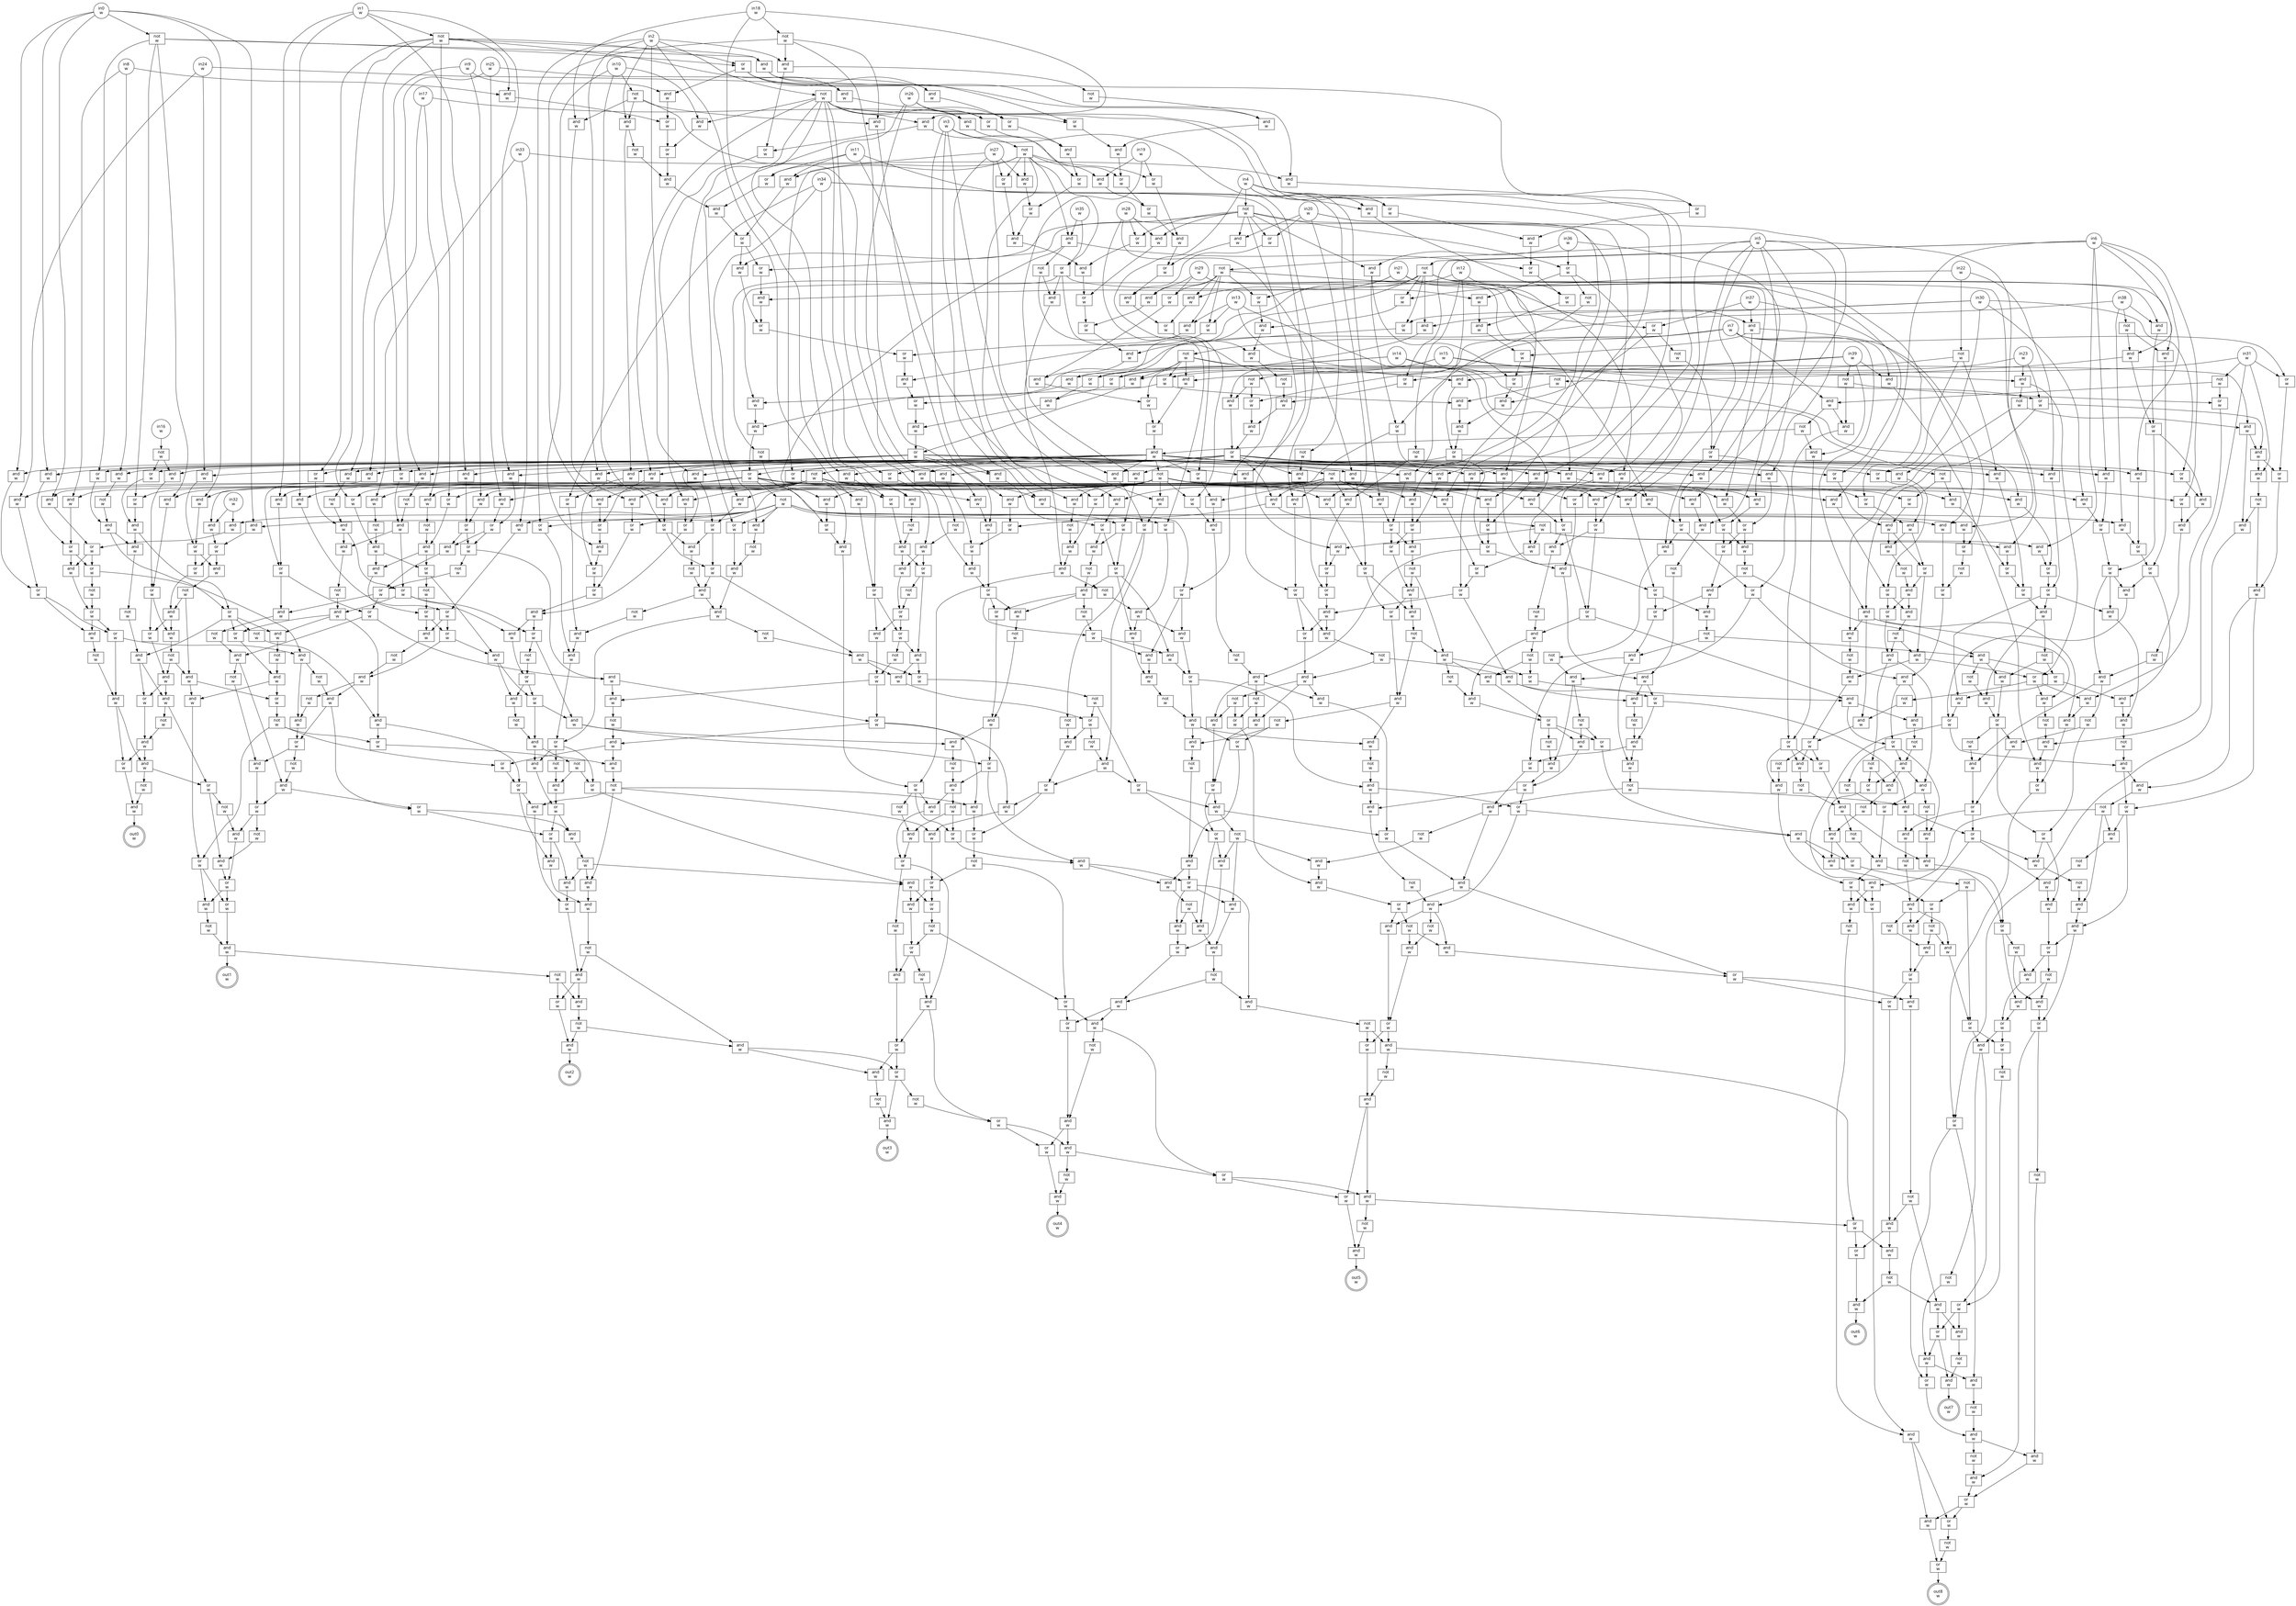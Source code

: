 digraph circuit{
	node [style = filled, fillcolor = white,shape=rect, fontname=geneva]
	g0 [label="in0\nw",shape=circle,fillcolor=white]
	g1 [label="in1\nw",shape=circle,fillcolor=white]
	g2 [label="in2\nw",shape=circle,fillcolor=white]
	g3 [label="in3\nw",shape=circle,fillcolor=white]
	g4 [label="in4\nw",shape=circle,fillcolor=white]
	g5 [label="in5\nw",shape=circle,fillcolor=white]
	g6 [label="in6\nw",shape=circle,fillcolor=white]
	g7 [label="in7\nw",shape=circle,fillcolor=white]
	g8 [label="in8\nw",shape=circle,fillcolor=white]
	g9 [label="in9\nw",shape=circle,fillcolor=white]
	g10 [label="in10\nw",shape=circle,fillcolor=white]
	g11 [label="in11\nw",shape=circle,fillcolor=white]
	g12 [label="in12\nw",shape=circle,fillcolor=white]
	g13 [label="in13\nw",shape=circle,fillcolor=white]
	g14 [label="in14\nw",shape=circle,fillcolor=white]
	g15 [label="in15\nw",shape=circle,fillcolor=white]
	g16 [label="in16\nw",shape=circle,fillcolor=white]
	g17 [label="in17\nw",shape=circle,fillcolor=white]
	g18 [label="in18\nw",shape=circle,fillcolor=white]
	g19 [label="in19\nw",shape=circle,fillcolor=white]
	g20 [label="in20\nw",shape=circle,fillcolor=white]
	g21 [label="in21\nw",shape=circle,fillcolor=white]
	g22 [label="in22\nw",shape=circle,fillcolor=white]
	g23 [label="in23\nw",shape=circle,fillcolor=white]
	g24 [label="in24\nw",shape=circle,fillcolor=white]
	g25 [label="in25\nw",shape=circle,fillcolor=white]
	g26 [label="in26\nw",shape=circle,fillcolor=white]
	g27 [label="in27\nw",shape=circle,fillcolor=white]
	g28 [label="in28\nw",shape=circle,fillcolor=white]
	g29 [label="in29\nw",shape=circle,fillcolor=white]
	g30 [label="in30\nw",shape=circle,fillcolor=white]
	g31 [label="in31\nw",shape=circle,fillcolor=white]
	g32 [label="in32\nw",shape=circle,fillcolor=white]
	g33 [label="in33\nw",shape=circle,fillcolor=white]
	g34 [label="in34\nw",shape=circle,fillcolor=white]
	g35 [label="in35\nw",shape=circle,fillcolor=white]
	g36 [label="in36\nw",shape=circle,fillcolor=white]
	g37 [label="in37\nw",shape=circle,fillcolor=white]
	g38 [label="in38\nw",shape=circle,fillcolor=white]
	g39 [label="in39\nw",shape=circle,fillcolor=white]
	g40 [label="not\nw",fillcolor=white]
	g41 [label="not\nw",fillcolor=white]
	g42 [label="not\nw",fillcolor=white]
	g43 [label="or\nw",fillcolor=white]
	g44 [label="not\nw",fillcolor=white]
	g45 [label="not\nw",fillcolor=white]
	g46 [label="not\nw",fillcolor=white]
	g47 [label="not\nw",fillcolor=white]
	g48 [label="not\nw",fillcolor=white]
	g49 [label="and\nw",fillcolor=white]
	g50 [label="not\nw",fillcolor=white]
	g51 [label="or\nw",fillcolor=white]
	g52 [label="not\nw",fillcolor=white]
	g53 [label="not\nw",fillcolor=white]
	g54 [label="not\nw",fillcolor=white]
	g55 [label="and\nw",fillcolor=white]
	g56 [label="and\nw",fillcolor=white]
	g57 [label="and\nw",fillcolor=white]
	g58 [label="and\nw",fillcolor=white]
	g59 [label="not\nw",fillcolor=white]
	g60 [label="and\nw",fillcolor=white]
	g61 [label="or\nw",fillcolor=white]
	g62 [label="or\nw",fillcolor=white]
	g63 [label="and\nw",fillcolor=white]
	g64 [label="and\nw",fillcolor=white]
	g65 [label="and\nw",fillcolor=white]
	g66 [label="not\nw",fillcolor=white]
	g67 [label="or\nw",fillcolor=white]
	g68 [label="and\nw",fillcolor=white]
	g69 [label="not\nw",fillcolor=white]
	g70 [label="and\nw",fillcolor=white]
	g71 [label="or\nw",fillcolor=white]
	g72 [label="and\nw",fillcolor=white]
	g73 [label="or\nw",fillcolor=white]
	g74 [label="and\nw",fillcolor=white]
	g75 [label="and\nw",fillcolor=white]
	g76 [label="and\nw",fillcolor=white]
	g77 [label="and\nw",fillcolor=white]
	g78 [label="not\nw",fillcolor=white]
	g79 [label="or\nw",fillcolor=white]
	g80 [label="and\nw",fillcolor=white]
	g81 [label="and\nw",fillcolor=white]
	g82 [label="not\nw",fillcolor=white]
	g83 [label="or\nw",fillcolor=white]
	g84 [label="and\nw",fillcolor=white]
	g85 [label="or\nw",fillcolor=white]
	g86 [label="and\nw",fillcolor=white]
	g87 [label="and\nw",fillcolor=white]
	g88 [label="and\nw",fillcolor=white]
	g89 [label="and\nw",fillcolor=white]
	g90 [label="or\nw",fillcolor=white]
	g91 [label="and\nw",fillcolor=white]
	g92 [label="and\nw",fillcolor=white]
	g93 [label="and\nw",fillcolor=white]
	g94 [label="or\nw",fillcolor=white]
	g95 [label="not\nw",fillcolor=white]
	g96 [label="and\nw",fillcolor=white]
	g97 [label="or\nw",fillcolor=white]
	g98 [label="not\nw",fillcolor=white]
	g99 [label="and\nw",fillcolor=white]
	g100 [label="or\nw",fillcolor=white]
	g101 [label="or\nw",fillcolor=white]
	g102 [label="and\nw",fillcolor=white]
	g103 [label="and\nw",fillcolor=white]
	g104 [label="or\nw",fillcolor=white]
	g105 [label="not\nw",fillcolor=white]
	g106 [label="or\nw",fillcolor=white]
	g107 [label="or\nw",fillcolor=white]
	g108 [label="and\nw",fillcolor=white]
	g109 [label="and\nw",fillcolor=white]
	g110 [label="not\nw",fillcolor=white]
	g111 [label="or\nw",fillcolor=white]
	g112 [label="and\nw",fillcolor=white]
	g113 [label="and\nw",fillcolor=white]
	g114 [label="or\nw",fillcolor=white]
	g115 [label="not\nw",fillcolor=white]
	g116 [label="or\nw",fillcolor=white]
	g117 [label="or\nw",fillcolor=white]
	g118 [label="and\nw",fillcolor=white]
	g119 [label="not\nw",fillcolor=white]
	g120 [label="and\nw",fillcolor=white]
	g121 [label="or\nw",fillcolor=white]
	g122 [label="or\nw",fillcolor=white]
	g123 [label="and\nw",fillcolor=white]
	g124 [label="or\nw",fillcolor=white]
	g125 [label="and\nw",fillcolor=white]
	g126 [label="not\nw",fillcolor=white]
	g127 [label="and\nw",fillcolor=white]
	g128 [label="not\nw",fillcolor=white]
	g129 [label="and\nw",fillcolor=white]
	g130 [label="or\nw",fillcolor=white]
	g131 [label="and\nw",fillcolor=white]
	g132 [label="not\nw",fillcolor=white]
	g133 [label="or\nw",fillcolor=white]
	g134 [label="and\nw",fillcolor=white]
	g135 [label="and\nw",fillcolor=white]
	g136 [label="and\nw",fillcolor=white]
	g137 [label="or\nw",fillcolor=white]
	g138 [label="and\nw",fillcolor=white]
	g139 [label="and\nw",fillcolor=white]
	g140 [label="not\nw",fillcolor=white]
	g141 [label="and\nw",fillcolor=white]
	g142 [label="or\nw",fillcolor=white]
	g143 [label="not\nw",fillcolor=white]
	g144 [label="not\nw",fillcolor=white]
	g145 [label="and\nw",fillcolor=white]
	g146 [label="and\nw",fillcolor=white]
	g147 [label="not\nw",fillcolor=white]
	g148 [label="or\nw",fillcolor=white]
	g149 [label="and\nw",fillcolor=white]
	g150 [label="or\nw",fillcolor=white]
	g151 [label="and\nw",fillcolor=white]
	g152 [label="or\nw",fillcolor=white]
	g153 [label="or\nw",fillcolor=white]
	g154 [label="and\nw",fillcolor=white]
	g155 [label="and\nw",fillcolor=white]
	g156 [label="or\nw",fillcolor=white]
	g157 [label="or\nw",fillcolor=white]
	g158 [label="and\nw",fillcolor=white]
	g159 [label="and\nw",fillcolor=white]
	g160 [label="or\nw",fillcolor=white]
	g161 [label="or\nw",fillcolor=white]
	g162 [label="and\nw",fillcolor=white]
	g163 [label="not\nw",fillcolor=white]
	g164 [label="and\nw",fillcolor=white]
	g165 [label="and\nw",fillcolor=white]
	g166 [label="and\nw",fillcolor=white]
	g167 [label="and\nw",fillcolor=white]
	g168 [label="and\nw",fillcolor=white]
	g169 [label="and\nw",fillcolor=white]
	g170 [label="not\nw",fillcolor=white]
	g171 [label="or\nw",fillcolor=white]
	g172 [label="and\nw",fillcolor=white]
	g173 [label="and\nw",fillcolor=white]
	g174 [label="not\nw",fillcolor=white]
	g175 [label="and\nw",fillcolor=white]
	g176 [label="or\nw",fillcolor=white]
	g177 [label="and\nw",fillcolor=white]
	g178 [label="and\nw",fillcolor=white]
	g179 [label="or\nw",fillcolor=white]
	g180 [label="and\nw",fillcolor=white]
	g181 [label="and\nw",fillcolor=white]
	g182 [label="and\nw",fillcolor=white]
	g183 [label="or\nw",fillcolor=white]
	g184 [label="and\nw",fillcolor=white]
	g185 [label="and\nw",fillcolor=white]
	g186 [label="or\nw",fillcolor=white]
	g187 [label="and\nw",fillcolor=white]
	g188 [label="or\nw",fillcolor=white]
	g189 [label="or\nw",fillcolor=white]
	g190 [label="and\nw",fillcolor=white]
	g191 [label="not\nw",fillcolor=white]
	g192 [label="and\nw",fillcolor=white]
	g193 [label="and\nw",fillcolor=white]
	g194 [label="or\nw",fillcolor=white]
	g195 [label="and\nw",fillcolor=white]
	g196 [label="or\nw",fillcolor=white]
	g197 [label="or\nw",fillcolor=white]
	g198 [label="and\nw",fillcolor=white]
	g199 [label="not\nw",fillcolor=white]
	g200 [label="and\nw",fillcolor=white]
	g201 [label="and\nw",fillcolor=white]
	g202 [label="or\nw",fillcolor=white]
	g203 [label="not\nw",fillcolor=white]
	g204 [label="or\nw",fillcolor=white]
	g205 [label="and\nw",fillcolor=white]
	g206 [label="or\nw",fillcolor=white]
	g207 [label="not\nw",fillcolor=white]
	g208 [label="and\nw",fillcolor=white]
	g209 [label="or\nw",fillcolor=white]
	g210 [label="and\nw",fillcolor=white]
	g211 [label="or\nw",fillcolor=white]
	g212 [label="or\nw",fillcolor=white]
	g213 [label="or\nw",fillcolor=white]
	g214 [label="and\nw",fillcolor=white]
	g215 [label="and\nw",fillcolor=white]
	g216 [label="not\nw",fillcolor=white]
	g217 [label="and\nw",fillcolor=white]
	g218 [label="not\nw",fillcolor=white]
	g219 [label="and\nw",fillcolor=white]
	g220 [label="or\nw",fillcolor=white]
	g221 [label="and\nw",fillcolor=white]
	g222 [label="or\nw",fillcolor=white]
	g223 [label="and\nw",fillcolor=white]
	g224 [label="not\nw",fillcolor=white]
	g225 [label="or\nw",fillcolor=white]
	g226 [label="and\nw",fillcolor=white]
	g227 [label="not\nw",fillcolor=white]
	g228 [label="and\nw",fillcolor=white]
	g229 [label="or\nw",fillcolor=white]
	g230 [label="or\nw",fillcolor=white]
	g231 [label="or\nw",fillcolor=white]
	g232 [label="and\nw",fillcolor=white]
	g233 [label="and\nw",fillcolor=white]
	g234 [label="not\nw",fillcolor=white]
	g235 [label="and\nw",fillcolor=white]
	g236 [label="not\nw",fillcolor=white]
	g237 [label="and\nw",fillcolor=white]
	g238 [label="or\nw",fillcolor=white]
	g239 [label="and\nw",fillcolor=white]
	g240 [label="or\nw",fillcolor=white]
	g241 [label="or\nw",fillcolor=white]
	g242 [label="and\nw",fillcolor=white]
	g243 [label="and\nw",fillcolor=white]
	g244 [label="or\nw",fillcolor=white]
	g245 [label="or\nw",fillcolor=white]
	g246 [label="and\nw",fillcolor=white]
	g247 [label="and\nw",fillcolor=white]
	g248 [label="or\nw",fillcolor=white]
	g249 [label="or\nw",fillcolor=white]
	g250 [label="and\nw",fillcolor=white]
	g251 [label="or\nw",fillcolor=white]
	g252 [label="and\nw",fillcolor=white]
	g253 [label="or\nw",fillcolor=white]
	g254 [label="not\nw",fillcolor=white]
	g255 [label="and\nw",fillcolor=white]
	g256 [label="and\nw",fillcolor=white]
	g257 [label="and\nw",fillcolor=white]
	g258 [label="and\nw",fillcolor=white]
	g259 [label="and\nw",fillcolor=white]
	g260 [label="and\nw",fillcolor=white]
	g261 [label="and\nw",fillcolor=white]
	g262 [label="and\nw",fillcolor=white]
	g263 [label="and\nw",fillcolor=white]
	g264 [label="and\nw",fillcolor=white]
	g265 [label="and\nw",fillcolor=white]
	g266 [label="and\nw",fillcolor=white]
	g267 [label="and\nw",fillcolor=white]
	g268 [label="or\nw",fillcolor=white]
	g269 [label="and\nw",fillcolor=white]
	g270 [label="or\nw",fillcolor=white]
	g271 [label="and\nw",fillcolor=white]
	g272 [label="not\nw",fillcolor=white]
	g273 [label="or\nw",fillcolor=white]
	g274 [label="and\nw",fillcolor=white]
	g275 [label="not\nw",fillcolor=white]
	g276 [label="and\nw",fillcolor=white]
	g277 [label="or\nw",fillcolor=white]
	g278 [label="and\nw",fillcolor=white]
	g279 [label="not\nw",fillcolor=white]
	g280 [label="and\nw",fillcolor=white]
	g281 [label="and\nw",fillcolor=white]
	g282 [label="or\nw",fillcolor=white]
	g283 [label="and\nw",fillcolor=white]
	g284 [label="or\nw",fillcolor=white]
	g285 [label="not\nw",fillcolor=white]
	g286 [label="or\nw",fillcolor=white]
	g287 [label="and\nw",fillcolor=white]
	g288 [label="or\nw",fillcolor=white]
	g289 [label="and\nw",fillcolor=white]
	g290 [label="not\nw",fillcolor=white]
	g291 [label="or\nw",fillcolor=white]
	g292 [label="and\nw",fillcolor=white]
	g293 [label="not\nw",fillcolor=white]
	g294 [label="and\nw",fillcolor=white]
	g295 [label="or\nw",fillcolor=white]
	g296 [label="and\nw",fillcolor=white]
	g297 [label="or\nw",fillcolor=white]
	g298 [label="and\nw",fillcolor=white]
	g299 [label="or\nw",fillcolor=white]
	g300 [label="and\nw",fillcolor=white]
	g301 [label="or\nw",fillcolor=white]
	g302 [label="and\nw",fillcolor=white]
	g303 [label="or\nw",fillcolor=white]
	g304 [label="or\nw",fillcolor=white]
	g305 [label="and\nw",fillcolor=white]
	g306 [label="and\nw",fillcolor=white]
	g307 [label="and\nw",fillcolor=white]
	g308 [label="and\nw",fillcolor=white]
	g309 [label="or\nw",fillcolor=white]
	g310 [label="and\nw",fillcolor=white]
	g311 [label="or\nw",fillcolor=white]
	g312 [label="or\nw",fillcolor=white]
	g313 [label="and\nw",fillcolor=white]
	g314 [label="or\nw",fillcolor=white]
	g315 [label="or\nw",fillcolor=white]
	g316 [label="and\nw",fillcolor=white]
	g317 [label="and\nw",fillcolor=white]
	g318 [label="or\nw",fillcolor=white]
	g319 [label="or\nw",fillcolor=white]
	g320 [label="not\nw",fillcolor=white]
	g321 [label="and\nw",fillcolor=white]
	g322 [label="and\nw",fillcolor=white]
	g323 [label="and\nw",fillcolor=white]
	g324 [label="and\nw",fillcolor=white]
	g325 [label="not\nw",fillcolor=white]
	g326 [label="or\nw",fillcolor=white]
	g327 [label="and\nw",fillcolor=white]
	g328 [label="and\nw",fillcolor=white]
	g329 [label="not\nw",fillcolor=white]
	g330 [label="and\nw",fillcolor=white]
	g331 [label="or\nw",fillcolor=white]
	g332 [label="or\nw",fillcolor=white]
	g333 [label="and\nw",fillcolor=white]
	g334 [label="and\nw",fillcolor=white]
	g335 [label="and\nw",fillcolor=white]
	g336 [label="or\nw",fillcolor=white]
	g337 [label="not\nw",fillcolor=white]
	g338 [label="or\nw",fillcolor=white]
	g339 [label="and\nw",fillcolor=white]
	g340 [label="and\nw",fillcolor=white]
	g341 [label="and\nw",fillcolor=white]
	g342 [label="or\nw",fillcolor=white]
	g343 [label="and\nw",fillcolor=white]
	g344 [label="or\nw",fillcolor=white]
	g345 [label="not\nw",fillcolor=white]
	g346 [label="or\nw",fillcolor=white]
	g347 [label="and\nw",fillcolor=white]
	g348 [label="not\nw",fillcolor=white]
	g349 [label="or\nw",fillcolor=white]
	g350 [label="and\nw",fillcolor=white]
	g351 [label="and\nw",fillcolor=white]
	g352 [label="not\nw",fillcolor=white]
	g353 [label="and\nw",fillcolor=white]
	g354 [label="or\nw",fillcolor=white]
	g355 [label="and\nw",fillcolor=white]
	g356 [label="not\nw",fillcolor=white]
	g357 [label="or\nw",fillcolor=white]
	g358 [label="and\nw",fillcolor=white]
	g359 [label="and\nw",fillcolor=white]
	g360 [label="or\nw",fillcolor=white]
	g361 [label="or\nw",fillcolor=white]
	g362 [label="and\nw",fillcolor=white]
	g363 [label="not\nw",fillcolor=white]
	g364 [label="and\nw",fillcolor=white]
	g365 [label="or\nw",fillcolor=white]
	g366 [label="and\nw",fillcolor=white]
	g367 [label="and\nw",fillcolor=white]
	g368 [label="or\nw",fillcolor=white]
	g369 [label="not\nw",fillcolor=white]
	g370 [label="or\nw",fillcolor=white]
	g371 [label="and\nw",fillcolor=white]
	g372 [label="not\nw",fillcolor=white]
	g373 [label="and\nw",fillcolor=white]
	g374 [label="or\nw",fillcolor=white]
	g375 [label="not\nw",fillcolor=white]
	g376 [label="and\nw",fillcolor=white]
	g377 [label="or\nw",fillcolor=white]
	g378 [label="or\nw",fillcolor=white]
	g379 [label="and\nw",fillcolor=white]
	g380 [label="and\nw",fillcolor=white]
	g381 [label="and\nw",fillcolor=white]
	g382 [label="not\nw",fillcolor=white]
	g383 [label="or\nw",fillcolor=white]
	g384 [label="and\nw",fillcolor=white]
	g385 [label="and\nw",fillcolor=white]
	g386 [label="and\nw",fillcolor=white]
	g387 [label="or\nw",fillcolor=white]
	g388 [label="or\nw",fillcolor=white]
	g389 [label="and\nw",fillcolor=white]
	g390 [label="or\nw",fillcolor=white]
	g391 [label="and\nw",fillcolor=white]
	g392 [label="or\nw",fillcolor=white]
	g393 [label="or\nw",fillcolor=white]
	g394 [label="and\nw",fillcolor=white]
	g395 [label="or\nw",fillcolor=white]
	g396 [label="and\nw",fillcolor=white]
	g397 [label="or\nw",fillcolor=white]
	g398 [label="and\nw",fillcolor=white]
	g399 [label="not\nw",fillcolor=white]
	g400 [label="and\nw",fillcolor=white]
	g401 [label="and\nw",fillcolor=white]
	g402 [label="or\nw",fillcolor=white]
	g403 [label="not\nw",fillcolor=white]
	g404 [label="and\nw",fillcolor=white]
	g405 [label="or\nw",fillcolor=white]
	g406 [label="and\nw",fillcolor=white]
	g407 [label="not\nw",fillcolor=white]
	g408 [label="and\nw",fillcolor=white]
	g409 [label="or\nw",fillcolor=white]
	g410 [label="not\nw",fillcolor=white]
	g411 [label="and\nw",fillcolor=white]
	g412 [label="or\nw",fillcolor=white]
	g413 [label="and\nw",fillcolor=white]
	g414 [label="not\nw",fillcolor=white]
	g415 [label="or\nw",fillcolor=white]
	g416 [label="and\nw",fillcolor=white]
	g417 [label="and\nw",fillcolor=white]
	g418 [label="not\nw",fillcolor=white]
	g419 [label="and\nw",fillcolor=white]
	g420 [label="or\nw",fillcolor=white]
	g421 [label="not\nw",fillcolor=white]
	g422 [label="and\nw",fillcolor=white]
	g423 [label="and\nw",fillcolor=white]
	g424 [label="or\nw",fillcolor=white]
	g425 [label="and\nw",fillcolor=white]
	g426 [label="and\nw",fillcolor=white]
	g427 [label="or\nw",fillcolor=white]
	g428 [label="and\nw",fillcolor=white]
	g429 [label="and\nw",fillcolor=white]
	g430 [label="and\nw",fillcolor=white]
	g431 [label="and\nw",fillcolor=white]
	g432 [label="and\nw",fillcolor=white]
	g433 [label="and\nw",fillcolor=white]
	g434 [label="and\nw",fillcolor=white]
	g435 [label="or\nw",fillcolor=white]
	g436 [label="or\nw",fillcolor=white]
	g437 [label="and\nw",fillcolor=white]
	g438 [label="and\nw",fillcolor=white]
	g439 [label="or\nw",fillcolor=white]
	g440 [label="and\nw",fillcolor=white]
	g441 [label="not\nw",fillcolor=white]
	g442 [label="or\nw",fillcolor=white]
	g443 [label="and\nw",fillcolor=white]
	g444 [label="and\nw",fillcolor=white]
	g445 [label="or\nw",fillcolor=white]
	g446 [label="not\nw",fillcolor=white]
	g447 [label="and\nw",fillcolor=white]
	g448 [label="or\nw",fillcolor=white]
	g449 [label="not\nw",fillcolor=white]
	g450 [label="and\nw",fillcolor=white]
	g451 [label="and\nw",fillcolor=white]
	g452 [label="or\nw",fillcolor=white]
	g453 [label="and\nw",fillcolor=white]
	g454 [label="and\nw",fillcolor=white]
	g455 [label="or\nw",fillcolor=white]
	g456 [label="or\nw",fillcolor=white]
	g457 [label="and\nw",fillcolor=white]
	g458 [label="or\nw",fillcolor=white]
	g459 [label="not\nw",fillcolor=white]
	g460 [label="and\nw",fillcolor=white]
	g461 [label="or\nw",fillcolor=white]
	g462 [label="or\nw",fillcolor=white]
	g463 [label="and\nw",fillcolor=white]
	g464 [label="and\nw",fillcolor=white]
	g465 [label="not\nw",fillcolor=white]
	g466 [label="and\nw",fillcolor=white]
	g467 [label="and\nw",fillcolor=white]
	g468 [label="not\nw",fillcolor=white]
	g469 [label="and\nw",fillcolor=white]
	g470 [label="or\nw",fillcolor=white]
	g471 [label="or\nw",fillcolor=white]
	g472 [label="and\nw",fillcolor=white]
	g473 [label="not\nw",fillcolor=white]
	g474 [label="and\nw",fillcolor=white]
	g475 [label="or\nw",fillcolor=white]
	g476 [label="and\nw",fillcolor=white]
	g477 [label="and\nw",fillcolor=white]
	g478 [label="or\nw",fillcolor=white]
	g479 [label="and\nw",fillcolor=white]
	g480 [label="or\nw",fillcolor=white]
	g481 [label="and\nw",fillcolor=white]
	g482 [label="and\nw",fillcolor=white]
	g483 [label="or\nw",fillcolor=white]
	g484 [label="not\nw",fillcolor=white]
	g485 [label="or\nw",fillcolor=white]
	g486 [label="and\nw",fillcolor=white]
	g487 [label="not\nw",fillcolor=white]
	g488 [label="and\nw",fillcolor=white]
	g489 [label="or\nw",fillcolor=white]
	g490 [label="or\nw",fillcolor=white]
	g491 [label="not\nw",fillcolor=white]
	g492 [label="or\nw",fillcolor=white]
	g493 [label="and\nw",fillcolor=white]
	g494 [label="not\nw",fillcolor=white]
	g495 [label="or\nw",fillcolor=white]
	g496 [label="and\nw",fillcolor=white]
	g497 [label="and\nw",fillcolor=white]
	g498 [label="and\nw",fillcolor=white]
	g499 [label="and\nw",fillcolor=white]
	g500 [label="or\nw",fillcolor=white]
	g501 [label="or\nw",fillcolor=white]
	g502 [label="and\nw",fillcolor=white]
	g503 [label="or\nw",fillcolor=white]
	g504 [label="not\nw",fillcolor=white]
	g505 [label="and\nw",fillcolor=white]
	g506 [label="or\nw",fillcolor=white]
	g507 [label="and\nw",fillcolor=white]
	g508 [label="or\nw",fillcolor=white]
	g509 [label="and\nw",fillcolor=white]
	g510 [label="or\nw",fillcolor=white]
	g511 [label="and\nw",fillcolor=white]
	g512 [label="or\nw",fillcolor=white]
	g513 [label="and\nw",fillcolor=white]
	g514 [label="or\nw",fillcolor=white]
	g515 [label="and\nw",fillcolor=white]
	g516 [label="not\nw",fillcolor=white]
	g517 [label="or\nw",fillcolor=white]
	g518 [label="and\nw",fillcolor=white]
	g519 [label="not\nw",fillcolor=white]
	g520 [label="or\nw",fillcolor=white]
	g521 [label="and\nw",fillcolor=white]
	g522 [label="or\nw",fillcolor=white]
	g523 [label="and\nw",fillcolor=white]
	g524 [label="not\nw",fillcolor=white]
	g525 [label="and\nw",fillcolor=white]
	g526 [label="or\nw",fillcolor=white]
	g527 [label="and\nw",fillcolor=white]
	g528 [label="not\nw",fillcolor=white]
	g529 [label="and\nw",fillcolor=white]
	g530 [label="and\nw",fillcolor=white]
	g531 [label="not\nw",fillcolor=white]
	g532 [label="and\nw",fillcolor=white]
	g533 [label="or\nw",fillcolor=white]
	g534 [label="not\nw",fillcolor=white]
	g535 [label="or\nw",fillcolor=white]
	g536 [label="and\nw",fillcolor=white]
	g537 [label="and\nw",fillcolor=white]
	g538 [label="or\nw",fillcolor=white]
	g539 [label="and\nw",fillcolor=white]
	g540 [label="and\nw",fillcolor=white]
	g541 [label="not\nw",fillcolor=white]
	g542 [label="and\nw",fillcolor=white]
	g543 [label="and\nw",fillcolor=white]
	g544 [label="or\nw",fillcolor=white]
	g545 [label="and\nw",fillcolor=white]
	g546 [label="not\nw",fillcolor=white]
	g547 [label="or\nw",fillcolor=white]
	g548 [label="and\nw",fillcolor=white]
	g549 [label="and\nw",fillcolor=white]
	g550 [label="not\nw",fillcolor=white]
	g551 [label="and\nw",fillcolor=white]
	g552 [label="not\nw",fillcolor=white]
	g553 [label="or\nw",fillcolor=white]
	g554 [label="and\nw",fillcolor=white]
	g555 [label="and\nw",fillcolor=white]
	g556 [label="not\nw",fillcolor=white]
	g557 [label="and\nw",fillcolor=white]
	g558 [label="not\nw",fillcolor=white]
	g559 [label="or\nw",fillcolor=white]
	g560 [label="and\nw",fillcolor=white]
	g561 [label="not\nw",fillcolor=white]
	g562 [label="and\nw",fillcolor=white]
	g563 [label="or\nw",fillcolor=white]
	g564 [label="and\nw",fillcolor=white]
	g565 [label="not\nw",fillcolor=white]
	g566 [label="and\nw",fillcolor=white]
	g567 [label="and\nw",fillcolor=white]
	g568 [label="or\nw",fillcolor=white]
	g569 [label="and\nw",fillcolor=white]
	g570 [label="or\nw",fillcolor=white]
	g571 [label="and\nw",fillcolor=white]
	g572 [label="and\nw",fillcolor=white]
	g573 [label="not\nw",fillcolor=white]
	g574 [label="or\nw",fillcolor=white]
	g575 [label="and\nw",fillcolor=white]
	g576 [label="and\nw",fillcolor=white]
	g577 [label="and\nw",fillcolor=white]
	g578 [label="not\nw",fillcolor=white]
	g579 [label="and\nw",fillcolor=white]
	g580 [label="or\nw",fillcolor=white]
	g581 [label="and\nw",fillcolor=white]
	g582 [label="or\nw",fillcolor=white]
	g583 [label="not\nw",fillcolor=white]
	g584 [label="and\nw",fillcolor=white]
	g585 [label="or\nw",fillcolor=white]
	g586 [label="and\nw",fillcolor=white]
	g587 [label="or\nw",fillcolor=white]
	g588 [label="and\nw",fillcolor=white]
	g589 [label="and\nw",fillcolor=white]
	g590 [label="not\nw",fillcolor=white]
	g591 [label="and\nw",fillcolor=white]
	g592 [label="and\nw",fillcolor=white]
	g593 [label="not\nw",fillcolor=white]
	g594 [label="or\nw",fillcolor=white]
	g595 [label="and\nw",fillcolor=white]
	g596 [label="and\nw",fillcolor=white]
	g597 [label="not\nw",fillcolor=white]
	g598 [label="or\nw",fillcolor=white]
	g599 [label="and\nw",fillcolor=white]
	g600 [label="and\nw",fillcolor=white]
	g601 [label="or\nw",fillcolor=white]
	g602 [label="and\nw",fillcolor=white]
	g603 [label="not\nw",fillcolor=white]
	g604 [label="or\nw",fillcolor=white]
	g605 [label="and\nw",fillcolor=white]
	g606 [label="and\nw",fillcolor=white]
	g607 [label="not\nw",fillcolor=white]
	g608 [label="and\nw",fillcolor=white]
	g609 [label="not\nw",fillcolor=white]
	g610 [label="or\nw",fillcolor=white]
	g611 [label="and\nw",fillcolor=white]
	g612 [label="and\nw",fillcolor=white]
	g613 [label="not\nw",fillcolor=white]
	g614 [label="and\nw",fillcolor=white]
	g615 [label="or\nw",fillcolor=white]
	g616 [label="and\nw",fillcolor=white]
	g617 [label="and\nw",fillcolor=white]
	g618 [label="not\nw",fillcolor=white]
	g619 [label="and\nw",fillcolor=white]
	g620 [label="and\nw",fillcolor=white]
	g621 [label="or\nw",fillcolor=white]
	g622 [label="not\nw",fillcolor=white]
	g623 [label="and\nw",fillcolor=white]
	g624 [label="or\nw",fillcolor=white]
	g625 [label="and\nw",fillcolor=white]
	g626 [label="not\nw",fillcolor=white]
	g627 [label="or\nw",fillcolor=white]
	g628 [label="and\nw",fillcolor=white]
	g629 [label="and\nw",fillcolor=white]
	g630 [label="not\nw",fillcolor=white]
	g631 [label="and\nw",fillcolor=white]
	g632 [label="or\nw",fillcolor=white]
	g633 [label="and\nw",fillcolor=white]
	g634 [label="or\nw",fillcolor=white]
	g635 [label="not\nw",fillcolor=white]
	g636 [label="and\nw",fillcolor=white]
	g637 [label="or\nw",fillcolor=white]
	g638 [label="or\nw",fillcolor=white]
	g639 [label="and\nw",fillcolor=white]
	g640 [label="and\nw",fillcolor=white]
	g641 [label="not\nw",fillcolor=white]
	g642 [label="and\nw",fillcolor=white]
	g643 [label="and\nw",fillcolor=white]
	g644 [label="and\nw",fillcolor=white]
	g645 [label="or\nw",fillcolor=white]
	g646 [label="not\nw",fillcolor=white]
	g647 [label="and\nw",fillcolor=white]
	g648 [label="or\nw",fillcolor=white]
	g649 [label="or\nw",fillcolor=white]
	g650 [label="and\nw",fillcolor=white]
	g651 [label="not\nw",fillcolor=white]
	g652 [label="and\nw",fillcolor=white]
	g653 [label="or\nw",fillcolor=white]
	g654 [label="and\nw",fillcolor=white]
	g655 [label="or\nw",fillcolor=white]
	g656 [label="not\nw",fillcolor=white]
	g657 [label="and\nw",fillcolor=white]
	g658 [label="not\nw",fillcolor=white]
	g659 [label="and\nw",fillcolor=white]
	g660 [label="and\nw",fillcolor=white]
	g661 [label="or\nw",fillcolor=white]
	g662 [label="and\nw",fillcolor=white]
	g663 [label="or\nw",fillcolor=white]
	g664 [label="and\nw",fillcolor=white]
	g665 [label="and\nw",fillcolor=white]
	g666 [label="not\nw",fillcolor=white]
	g667 [label="and\nw",fillcolor=white]
	g668 [label="or\nw",fillcolor=white]
	g669 [label="and\nw",fillcolor=white]
	g670 [label="or\nw",fillcolor=white]
	g671 [label="not\nw",fillcolor=white]
	g672 [label="and\nw",fillcolor=white]
	g673 [label="or\nw",fillcolor=white]
	g674 [label="or\nw",fillcolor=white]
	g675 [label="and\nw",fillcolor=white]
	g676 [label="not\nw",fillcolor=white]
	g677 [label="and\nw",fillcolor=white]
	g678 [label="not\nw",fillcolor=white]
	g679 [label="and\nw",fillcolor=white]
	g680 [label="not\nw",fillcolor=white]
	g681 [label="or\nw",fillcolor=white]
	g682 [label="and\nw",fillcolor=white]
	g683 [label="and\nw",fillcolor=white]
	g684 [label="or\nw",fillcolor=white]
	g685 [label="and\nw",fillcolor=white]
	g686 [label="and\nw",fillcolor=white]
	g687 [label="not\nw",fillcolor=white]
	g688 [label="and\nw",fillcolor=white]
	g689 [label="or\nw",fillcolor=white]
	g690 [label="and\nw",fillcolor=white]
	g691 [label="not\nw",fillcolor=white]
	g692 [label="and\nw",fillcolor=white]
	g693 [label="and\nw",fillcolor=white]
	g694 [label="and\nw",fillcolor=white]
	g695 [label="not\nw",fillcolor=white]
	g696 [label="and\nw",fillcolor=white]
	g697 [label="and\nw",fillcolor=white]
	g698 [label="or\nw",fillcolor=white]
	g699 [label="not\nw",fillcolor=white]
	g700 [label="and\nw",fillcolor=white]
	g701 [label="or\nw",fillcolor=white]
	g702 [label="and\nw",fillcolor=white]
	g703 [label="or\nw",fillcolor=white]
	g704 [label="and\nw",fillcolor=white]
	g705 [label="not\nw",fillcolor=white]
	g706 [label="and\nw",fillcolor=white]
	g707 [label="and\nw",fillcolor=white]
	g708 [label="not\nw",fillcolor=white]
	g709 [label="and\nw",fillcolor=white]
	g710 [label="and\nw",fillcolor=white]
	g711 [label="or\nw",fillcolor=white]
	g712 [label="and\nw",fillcolor=white]
	g713 [label="and\nw",fillcolor=white]
	g714 [label="and\nw",fillcolor=white]
	g715 [label="not\nw",fillcolor=white]
	g716 [label="and\nw",fillcolor=white]
	g717 [label="and\nw",fillcolor=white]
	g718 [label="or\nw",fillcolor=white]
	g719 [label="or\nw",fillcolor=white]
	g720 [label="not\nw",fillcolor=white]
	g721 [label="and\nw",fillcolor=white]
	g722 [label="or\nw",fillcolor=white]
	g723 [label="or\nw",fillcolor=white]
	g724 [label="and\nw",fillcolor=white]
	g725 [label="not\nw",fillcolor=white]
	g726 [label="and\nw",fillcolor=white]
	g727 [label="not\nw",fillcolor=white]
	g728 [label="not\nw",fillcolor=white]
	g729 [label="and\nw",fillcolor=white]
	g730 [label="or\nw",fillcolor=white]
	g731 [label="and\nw",fillcolor=white]
	g732 [label="and\nw",fillcolor=white]
	g733 [label="or\nw",fillcolor=white]
	g734 [label="and\nw",fillcolor=white]
	g735 [label="or\nw",fillcolor=white]
	g736 [label="and\nw",fillcolor=white]
	g737 [label="not\nw",fillcolor=white]
	g738 [label="or\nw",fillcolor=white]
	g739 [label="and\nw",fillcolor=white]
	g740 [label="not\nw",fillcolor=white]
	g741 [label="and\nw",fillcolor=white]
	g742 [label="and\nw",fillcolor=white]
	g743 [label="or\nw",fillcolor=white]
	g744 [label="and\nw",fillcolor=white]
	g745 [label="not\nw",fillcolor=white]
	g746 [label="and\nw",fillcolor=white]
	g747 [label="or\nw",fillcolor=white]
	g748 [label="and\nw",fillcolor=white]
	g749 [label="or\nw",fillcolor=white]
	g750 [label="not\nw",fillcolor=white]
	g751 [label="not\nw",fillcolor=white]
	g752 [label="or\nw",fillcolor=white]
	g753 [label="and\nw",fillcolor=white]
	g754 [label="not\nw",fillcolor=white]
	g755 [label="and\nw",fillcolor=white]
	g756 [label="or\nw",fillcolor=white]
	g757 [label="not\nw",fillcolor=white]
	g758 [label="and\nw",fillcolor=white]
	g759 [label="or\nw",fillcolor=white]
	g760 [label="and\nw",fillcolor=white]
	g761 [label="not\nw",fillcolor=white]
	g762 [label="and\nw",fillcolor=white]
	g763 [label="or\nw",fillcolor=white]
	g764 [label="or\nw",fillcolor=white]
	g765 [label="and\nw",fillcolor=white]
	g766 [label="not\nw",fillcolor=white]
	g767 [label="and\nw",fillcolor=white]
	g768 [label="and\nw",fillcolor=white]
	g769 [label="or\nw",fillcolor=white]
	g770 [label="or\nw",fillcolor=white]
	g771 [label="not\nw",fillcolor=white]
	g772 [label="and\nw",fillcolor=white]
	g773 [label="or\nw",fillcolor=white]
	g774 [label="not\nw",fillcolor=white]
	g775 [label="or\nw",fillcolor=white]
	g776 [label="and\nw",fillcolor=white]
	g777 [label="or\nw",fillcolor=white]
	g778 [label="and\nw",fillcolor=white]
	g779 [label="or\nw",fillcolor=white]
	g780 [label="or\nw",fillcolor=white]
	g781 [label="and\nw",fillcolor=white]
	g782 [label="not\nw",fillcolor=white]
	g783 [label="and\nw",fillcolor=white]
	g784 [label="not\nw",fillcolor=white]
	g785 [label="and\nw",fillcolor=white]
	g786 [label="and\nw",fillcolor=white]
	g787 [label="not\nw",fillcolor=white]
	g788 [label="and\nw",fillcolor=white]
	g789 [label="and\nw",fillcolor=white]
	g790 [label="or\nw",fillcolor=white]
	g791 [label="and\nw",fillcolor=white]
	g792 [label="not\nw",fillcolor=white]
	g793 [label="and\nw",fillcolor=white]
	g794 [label="and\nw",fillcolor=white]
	g795 [label="or\nw",fillcolor=white]
	g796 [label="not\nw",fillcolor=white]
	g797 [label="or\nw",fillcolor=white]
	g798 [label="or\nw",fillcolor=white]
	g799 [label="or\nw",fillcolor=white]
	g800 [label="and\nw",fillcolor=white]
	g801 [label="or\nw",fillcolor=white]
	g802 [label="and\nw",fillcolor=white]
	g803 [label="not\nw",fillcolor=white]
	g804 [label="and\nw",fillcolor=white]
	g805 [label="and\nw",fillcolor=white]
	g806 [label="not\nw",fillcolor=white]
	g807 [label="and\nw",fillcolor=white]
	g808 [label="or\nw",fillcolor=white]
	g809 [label="and\nw",fillcolor=white]
	g810 [label="and\nw",fillcolor=white]
	g811 [label="and\nw",fillcolor=white]
	g812 [label="or\nw",fillcolor=white]
	g813 [label="not\nw",fillcolor=white]
	g814 [label="or\nw",fillcolor=white]
	g815 [label="or\nw",fillcolor=white]
	g816 [label="not\nw",fillcolor=white]
	g817 [label="and\nw",fillcolor=white]
	g818 [label="or\nw",fillcolor=white]
	g819 [label="and\nw",fillcolor=white]
	g820 [label="not\nw",fillcolor=white]
	g821 [label="and\nw",fillcolor=white]
	g822 [label="or\nw",fillcolor=white]
	g823 [label="or\nw",fillcolor=white]
	g824 [label="and\nw",fillcolor=white]
	g825 [label="not\nw",fillcolor=white]
	g826 [label="or\nw",fillcolor=white]
	g827 [label="and\nw",fillcolor=white]
	g828 [label="or\nw",fillcolor=white]
	g829 [label="and\nw",fillcolor=white]
	g830 [label="and\nw",fillcolor=white]
	g831 [label="not\nw",fillcolor=white]
	g832 [label="or\nw",fillcolor=white]
	g833 [label="and\nw",fillcolor=white]
	g834 [label="or\nw",fillcolor=white]
	g835 [label="and\nw",fillcolor=white]
	g836 [label="or\nw",fillcolor=white]
	g837 [label="and\nw",fillcolor=white]
	g838 [label="not\nw",fillcolor=white]
	g839 [label="and\nw",fillcolor=white]
	g840 [label="or\nw",fillcolor=white]
	g841 [label="or\nw",fillcolor=white]
	g842 [label="and\nw",fillcolor=white]
	g843 [label="not\nw",fillcolor=white]
	g844 [label="and\nw",fillcolor=white]
	g845 [label="not\nw",fillcolor=white]
	g846 [label="or\nw",fillcolor=white]
	g847 [label="and\nw",fillcolor=white]
	g848 [label="not\nw",fillcolor=white]
	g849 [label="and\nw",fillcolor=white]
	g850 [label="and\nw",fillcolor=white]
	g851 [label="and\nw",fillcolor=white]
	g852 [label="not\nw",fillcolor=white]
	g853 [label="or\nw",fillcolor=white]
	g854 [label="and\nw",fillcolor=white]
	g855 [label="not\nw",fillcolor=white]
	g856 [label="or\nw",fillcolor=white]
	g857 [label="or\nw",fillcolor=white]
	g858 [label="and\nw",fillcolor=white]
	g859 [label="or\nw",fillcolor=white]
	g860 [label="or\nw",fillcolor=white]
	g861 [label="and\nw",fillcolor=white]
	g862 [label="or\nw",fillcolor=white]
	g863 [label="or\nw",fillcolor=white]
	g864 [label="and\nw",fillcolor=white]
	g865 [label="not\nw",fillcolor=white]
	g866 [label="and\nw",fillcolor=white]
	g867 [label="and\nw",fillcolor=white]
	g868 [label="and\nw",fillcolor=white]
	g869 [label="not\nw",fillcolor=white]
	g870 [label="or\nw",fillcolor=white]
	g871 [label="and\nw",fillcolor=white]
	g872 [label="and\nw",fillcolor=white]
	g873 [label="and\nw",fillcolor=white]
	g874 [label="not\nw",fillcolor=white]
	g875 [label="or\nw",fillcolor=white]
	g876 [label="and\nw",fillcolor=white]
	g877 [label="and\nw",fillcolor=white]
	g878 [label="not\nw",fillcolor=white]
	g879 [label="and\nw",fillcolor=white]
	g880 [label="or\nw",fillcolor=white]
	g881 [label="and\nw",fillcolor=white]
	g882 [label="or\nw",fillcolor=white]
	g883 [label="not\nw",fillcolor=white]
	g884 [label="or\nw",fillcolor=white]
	g885 [label="not\nw",fillcolor=white]
	g886 [label="and\nw",fillcolor=white]
	g887 [label="not\nw",fillcolor=white]
	g888 [label="and\nw",fillcolor=white]
	g889 [label="not\nw",fillcolor=white]
	g890 [label="and\nw",fillcolor=white]
	g891 [label="out0\nw",shape=doublecircle,fillcolor=white]
	g892 [label="out1\nw",shape=doublecircle,fillcolor=white]
	g893 [label="out2\nw",shape=doublecircle,fillcolor=white]
	g894 [label="out3\nw",shape=doublecircle,fillcolor=white]
	g895 [label="out4\nw",shape=doublecircle,fillcolor=white]
	g896 [label="out5\nw",shape=doublecircle,fillcolor=white]
	g897 [label="out6\nw",shape=doublecircle,fillcolor=white]
	g898 [label="out7\nw",shape=doublecircle,fillcolor=white]
	g899 [label="out8\nw",shape=doublecircle,fillcolor=white]
	edge [fontname=Geneva,fontcolor=forestgreen]
	g0->g147
	g0->g165
	g0->g185
	g0->g269
	g0->g322
	g0->g341
	g1->g144
	g1->g193
	g1->g281
	g1->g359
	g1->g404
	g2->g132
	g2->g139
	g2->g141
	g2->g195
	g2->g287
	g2->g331
	g2->g428
	g3->g119
	g3->g168
	g3->g261
	g3->g294
	g3->g431
	g4->g110
	g4->g177
	g4->g179
	g4->g210
	g4->g260
	g4->g507
	g4->g543
	g5->g98
	g5->g180
	g5->g221
	g5->g264
	g5->g302
	g5->g335
	g5->g434
	g5->g600
	g6->g82
	g6->g93
	g6->g97
	g6->g183
	g6->g184
	g6->g228
	g6->g386
	g6->g511
	g7->g57
	g7->g62
	g7->g63
	g7->g64
	g7->g67
	g7->g68
	g7->g69
	g8->g146
	g8->g255
	g8->g271
	g9->g239
	g9->g256
	g9->g274
	g10->g54
	g10->g135
	g10->g257
	g10->g453
	g11->g122
	g11->g123
	g11->g259
	g11->g298
	g12->g53
	g12->g246
	g12->g263
	g12->g296
	g13->g101
	g13->g102
	g13->g265
	g13->g300
	g14->g52
	g14->g85
	g14->g87
	g14->g267
	g15->g49
	g15->g51
	g15->g71
	g15->g72
	g16->g48
	g17->g390
	g17->g406
	g17->g438
	g18->g47
	g18->g55
	g18->g138
	g18->g477
	g19->g130
	g19->g131
	g19->g513
	g20->g46
	g20->g117
	g20->g118
	g20->g432
	g20->g569
	g21->g107
	g21->g109
	g21->g433
	g21->g623
	g22->g45
	g22->g90
	g22->g662
	g23->g44
	g23->g49
	g23->g51
	g24->g145
	g24->g164
	g24->g187
	g25->g149
	g25->g166
	g25->g190
	g26->g133
	g26->g134
	g26->g167
	g26->g198
	g27->g120
	g27->g121
	g27->g169
	g27->g201
	g27->g204
	g28->g111
	g28->g112
	g28->g178
	g28->g208
	g28->g213
	g29->g99
	g29->g100
	g29->g181
	g29->g219
	g30->g83
	g30->g84
	g30->g182
	g30->g231
	g30->g237
	g31->g42
	g31->g67
	g31->g70
	g31->g77
	g31->g716
	g32->g321
	g32->g353
	g33->g306
	g33->g323
	g33->g362
	g34->g136
	g34->g137
	g34->g324
	g34->g365
	g34->g371
	g35->g124
	g35->g127
	g36->g113
	g36->g114
	g36->g381
	g37->g103
	g37->g104
	g37->g334
	g38->g41
	g38->g89
	g38->g91
	g38->g340
	g39->g40
	g39->g60
	g39->g68
	g39->g73
	g39->g74
	g40->g43
	g40->g58
	g41->g92
	g41->g93
	g42->g43
	g42->g57
	g43->g712
	g44->g62
	g44->g63
	g45->g97
	g45->g660
	g45->g701
	g46->g567
	g47->g56
	g47->g141
	g47->g258
	g47->g425
	g48->g436
	g48->g437
	g49->g50
	g49->g711
	g50->g65
	g50->g75
	g51->g64
	g51->g76
	g52->g266
	g52->g268
	g53->g262
	g54->g55
	g54->g56
	g54->g139
	g54->g498
	g55->g423
	g56->g430
	g57->g58
	g57->g59
	g58->g61
	g59->g60
	g59->g162
	g60->g61
	g61->g723
	g61->g724
	g61->g729
	g62->g401
	g63->g402
	g64->g65
	g64->g713
	g64->g714
	g64->g721
	g65->g66
	g66->g710
	g67->g79
	g68->g717
	g69->g70
	g69->g71
	g69->g72
	g69->g73
	g69->g74
	g69->g75
	g70->g161
	g71->g86
	g72->g253
	g73->g88
	g73->g96
	g74->g318
	g75->g76
	g75->g81
	g76->g77
	g76->g79
	g77->g78
	g78->g80
	g78->g81
	g79->g80
	g80->g689
	g80->g690
	g81->g719
	g82->g83
	g82->g84
	g82->g85
	g82->g87
	g82->g88
	g82->g90
	g82->g91
	g82->g92
	g82->g304
	g82->g435
	g82->g509
	g83->g158
	g84->g160
	g85->g86
	g86->g252
	g87->g251
	g88->g89
	g89->g319
	g90->g108
	g91->g94
	g92->g388
	g93->g94
	g93->g95
	g94->g230
	g94->g232
	g95->g96
	g96->g317
	g97->g400
	g98->g99
	g98->g100
	g98->g101
	g98->g102
	g98->g103
	g98->g104
	g98->g107
	g98->g109
	g99->g157
	g100->g159
	g101->g250
	g102->g249
	g103->g106
	g103->g314
	g103->g336
	g104->g105
	g104->g316
	g105->g106
	g106->g223
	g106->g225
	g107->g108
	g108->g398
	g109->g397
	g110->g111
	g110->g112
	g110->g113
	g110->g114
	g110->g117
	g110->g118
	g110->g245
	g110->g247
	g110->g380
	g110->g505
	g111->g155
	g112->g156
	g113->g116
	g113->g315
	g114->g115
	g114->g125
	g114->g383
	g115->g116
	g116->g212
	g116->g214
	g117->g396
	g118->g395
	g119->g120
	g119->g121
	g119->g122
	g119->g123
	g119->g124
	g119->g127
	g119->g130
	g119->g131
	g119->g171
	g120->g153
	g121->g154
	g122->g243
	g123->g244
	g124->g125
	g124->g126
	g124->g129
	g124->g378
	g125->g313
	g126->g176
	g127->g128
	g127->g175
	g127->g311
	g128->g129
	g128->g332
	g129->g173
	g130->g394
	g131->g393
	g132->g133
	g132->g134
	g132->g135
	g132->g136
	g132->g137
	g132->g138
	g132->g197
	g132->g326
	g132->g370
	g132->g451
	g132->g502
	g133->g151
	g134->g152
	g135->g241
	g136->g312
	g137->g310
	g138->g142
	g138->g392
	g139->g140
	g139->g454
	g140->g242
	g141->g142
	g141->g143
	g142->g426
	g143->g307
	g144->g145
	g144->g146
	g144->g148
	g144->g189
	g144->g273
	g144->g308
	g144->g361
	g144->g405
	g145->g150
	g146->g240
	g147->g148
	g147->g308
	g147->g775
	g147->g777
	g147->g789
	g148->g149
	g148->g239
	g148->g306
	g148->g307
	g149->g150
	g150->g151
	g151->g152
	g152->g153
	g153->g154
	g154->g155
	g155->g156
	g156->g157
	g157->g158
	g158->g159
	g159->g160
	g160->g161
	g161->g162
	g162->g163
	g162->g185
	g162->g187
	g162->g189
	g162->g190
	g162->g193
	g162->g195
	g162->g197
	g162->g198
	g162->g201
	g162->g204
	g162->g208
	g162->g210
	g162->g213
	g162->g219
	g162->g221
	g162->g228
	g162->g231
	g162->g237
	g163->g164
	g163->g165
	g163->g166
	g163->g167
	g163->g168
	g163->g169
	g163->g171
	g163->g175
	g163->g177
	g163->g178
	g163->g179
	g163->g180
	g163->g181
	g163->g182
	g163->g183
	g163->g184
	g164->g186
	g165->g188
	g166->g194
	g167->g196
	g168->g202
	g169->g170
	g170->g172
	g171->g172
	g172->g173
	g173->g174
	g173->g206
	g174->g333
	g175->g176
	g176->g205
	g177->g209
	g178->g211
	g179->g215
	g180->g220
	g181->g222
	g182->g229
	g183->g233
	g184->g238
	g185->g186
	g186->g347
	g186->g349
	g187->g188
	g188->g355
	g188->g357
	g189->g192
	g190->g191
	g191->g192
	g192->g277
	g192->g278
	g193->g194
	g194->g283
	g194->g284
	g195->g196
	g196->g289
	g196->g291
	g197->g200
	g198->g199
	g199->g200
	g200->g374
	g200->g376
	g201->g202
	g202->g203
	g202->g488
	g203->g486
	g204->g205
	g205->g206
	g206->g207
	g206->g530
	g206->g535
	g207->g532
	g208->g209
	g209->g549
	g209->g553
	g210->g211
	g211->g212
	g212->g217
	g212->g384
	g213->g214
	g214->g215
	g215->g216
	g216->g217
	g217->g218
	g217->g577
	g217->g579
	g218->g576
	g218->g594
	g219->g220
	g220->g606
	g220->g610
	g221->g222
	g222->g223
	g222->g225
	g223->g224
	g224->g226
	g225->g226
	g225->g339
	g226->g227
	g226->g636
	g227->g633
	g227->g634
	g228->g229
	g229->g230
	g230->g235
	g230->g389
	g230->g685
	g231->g232
	g232->g233
	g233->g234
	g234->g235
	g235->g236
	g235->g672
	g236->g669
	g236->g670
	g237->g238
	g238->g707
	g238->g730
	g239->g240
	g240->g241
	g241->g242
	g242->g243
	g243->g244
	g244->g245
	g244->g247
	g245->g246
	g246->g248
	g247->g248
	g248->g249
	g249->g250
	g250->g251
	g251->g252
	g252->g253
	g253->g254
	g253->g269
	g253->g271
	g253->g273
	g253->g274
	g253->g281
	g253->g287
	g253->g294
	g253->g296
	g253->g298
	g253->g300
	g253->g302
	g253->g304
	g253->g427
	g253->g429
	g253->g775
	g254->g255
	g254->g256
	g254->g257
	g254->g258
	g254->g259
	g254->g260
	g254->g261
	g254->g262
	g254->g263
	g254->g264
	g254->g265
	g254->g266
	g254->g267
	g254->g268
	g254->g424
	g254->g499
	g255->g270
	g256->g282
	g257->g288
	g258->g500
	g259->g295
	g260->g297
	g261->g299
	g262->g506
	g263->g508
	g264->g301
	g265->g303
	g266->g510
	g267->g512
	g268->g305
	g269->g270
	g270->g343
	g270->g344
	g271->g272
	g272->g776
	g273->g276
	g274->g275
	g275->g276
	g276->g277
	g276->g278
	g277->g280
	g277->g458
	g277->g460
	g278->g279
	g279->g280
	g280->g780
	g280->g781
	g280->g785
	g281->g282
	g282->g283
	g282->g284
	g283->g286
	g284->g285
	g284->g450
	g285->g286
	g286->g440
	g286->g442
	g287->g288
	g288->g289
	g288->g291
	g289->g290
	g290->g292
	g291->g292
	g291->g330
	g292->g293
	g292->g328
	g293->g366
	g294->g295
	g295->g515
	g295->g517
	g296->g297
	g297->g545
	g297->g547
	g298->g299
	g299->g572
	g299->g574
	g300->g301
	g301->g602
	g301->g604
	g302->g303
	g303->g625
	g303->g627
	g304->g305
	g305->g703
	g305->g704
	g306->g309
	g307->g391
	g308->g309
	g308->g390
	g309->g310
	g310->g311
	g311->g312
	g312->g313
	g313->g314
	g314->g315
	g315->g316
	g316->g317
	g317->g318
	g318->g319
	g318->g386
	g319->g320
	g319->g341
	g319->g353
	g319->g359
	g319->g361
	g319->g362
	g319->g365
	g319->g370
	g319->g371
	g319->g378
	g319->g380
	g319->g383
	g320->g321
	g320->g322
	g320->g323
	g320->g324
	g320->g326
	g320->g331
	g320->g332
	g320->g334
	g320->g335
	g320->g340
	g321->g342
	g322->g354
	g323->g360
	g324->g325
	g325->g327
	g326->g327
	g327->g328
	g328->g329
	g328->g368
	g329->g330
	g330->g482
	g330->g483
	g331->g367
	g332->g333
	g333->g379
	g333->g539
	g334->g338
	g335->g336
	g336->g337
	g337->g338
	g338->g339
	g339->g655
	g339->g657
	g340->g387
	g341->g342
	g342->g343
	g342->g344
	g343->g346
	g344->g345
	g344->g351
	g345->g346
	g346->g347
	g346->g349
	g347->g348
	g348->g350
	g349->g350
	g349->g351
	g350->g834
	g350->g835
	g351->g352
	g351->g419
	g352->g417
	g353->g354
	g354->g355
	g354->g357
	g355->g356
	g356->g358
	g356->g793
	g357->g358
	g358->g791
	g358->g828
	g359->g360
	g360->g413
	g360->g415
	g361->g364
	g362->g363
	g363->g364
	g364->g409
	g364->g411
	g365->g366
	g366->g367
	g367->g368
	g368->g369
	g368->g467
	g368->g475
	g369->g469
	g370->g373
	g371->g372
	g372->g373
	g373->g374
	g373->g376
	g374->g375
	g374->g481
	g375->g377
	g376->g377
	g377->g479
	g377->g480
	g378->g379
	g378->g521
	g379->g538
	g380->g381
	g381->g382
	g382->g385
	g383->g384
	g384->g385
	g385->g596
	g385->g598
	g386->g387
	g387->g388
	g388->g389
	g388->g682
	g389->g684
	g390->g391
	g391->g392
	g392->g393
	g393->g394
	g394->g395
	g395->g396
	g396->g397
	g397->g398
	g398->g399
	g399->g400
	g400->g401
	g401->g402
	g402->g403
	g402->g436
	g402->g437
	g402->g438
	g402->g451
	g402->g454
	g402->g477
	g402->g498
	g402->g499
	g402->g513
	g402->g543
	g402->g567
	g402->g569
	g402->g600
	g402->g623
	g402->g660
	g402->g662
	g402->g701
	g403->g404
	g403->g405
	g403->g406
	g403->g423
	g403->g425
	g403->g426
	g403->g428
	g403->g429
	g403->g431
	g403->g432
	g403->g433
	g403->g434
	g403->g435
	g403->g777
	g403->g789
	g404->g439
	g405->g408
	g406->g407
	g407->g408
	g408->g409
	g408->g411
	g409->g410
	g409->g422
	g410->g412
	g411->g412
	g412->g413
	g412->g415
	g413->g414
	g414->g416
	g415->g416
	g415->g422
	g416->g417
	g416->g418
	g417->g420
	g417->g445
	g418->g419
	g419->g420
	g420->g421
	g420->g447
	g421->g444
	g422->g462
	g422->g464
	g423->g424
	g424->g456
	g425->g452
	g426->g427
	g427->g457
	g428->g478
	g429->g430
	g430->g503
	g431->g514
	g432->g544
	g433->g601
	g434->g624
	g435->g702
	g436->g778
	g437->g790
	g438->g439
	g439->g440
	g439->g442
	g440->g441
	g441->g443
	g442->g443
	g442->g450
	g443->g444
	g443->g446
	g444->g445
	g444->g448
	g445->g471
	g445->g472
	g446->g447
	g447->g448
	g448->g449
	g448->g839
	g449->g837
	g450->g493
	g450->g495
	g451->g452
	g452->g453
	g453->g455
	g454->g455
	g455->g456
	g456->g457
	g457->g458
	g457->g460
	g458->g459
	g458->g463
	g459->g461
	g460->g461
	g461->g462
	g461->g464
	g462->g463
	g462->g466
	g463->g526
	g463->g527
	g464->g465
	g465->g466
	g466->g467
	g466->g468
	g467->g470
	g468->g469
	g468->g475
	g469->g470
	g470->g471
	g470->g472
	g471->g474
	g471->g800
	g472->g473
	g473->g474
	g473->g476
	g473->g804
	g474->g808
	g475->g476
	g476->g815
	g476->g817
	g477->g478
	g478->g479
	g478->g480
	g479->g492
	g480->g481
	g480->g491
	g481->g482
	g481->g483
	g482->g485
	g483->g484
	g484->g485
	g484->g490
	g485->g486
	g485->g487
	g486->g489
	g487->g488
	g488->g489
	g488->g490
	g489->g497
	g489->g812
	g490->g581
	g490->g585
	g491->g492
	g492->g493
	g492->g495
	g493->g494
	g494->g496
	g495->g496
	g495->g497
	g495->g811
	g496->g798
	g496->g802
	g497->g810
	g498->g501
	g499->g500
	g499->g504
	g500->g501
	g501->g502
	g502->g503
	g503->g520
	g503->g522
	g503->g523
	g504->g505
	g504->g507
	g504->g509
	g504->g511
	g505->g506
	g506->g568
	g507->g508
	g508->g570
	g509->g510
	g510->g661
	g511->g512
	g512->g663
	g513->g514
	g514->g515
	g514->g517
	g515->g516
	g516->g518
	g517->g518
	g517->g537
	g517->g539
	g518->g519
	g518->g522
	g518->g523
	g519->g520
	g520->g521
	g520->g537
	g521->g540
	g522->g525
	g523->g524
	g524->g525
	g525->g526
	g525->g527
	g526->g529
	g526->g536
	g527->g528
	g528->g529
	g529->g530
	g529->g531
	g530->g533
	g531->g532
	g531->g535
	g532->g533
	g533->g534
	g533->g821
	g534->g819
	g535->g536
	g536->g563
	g536->g564
	g537->g538
	g538->g542
	g538->g557
	g539->g540
	g540->g541
	g541->g542
	g542->g555
	g542->g559
	g542->g560
	g543->g544
	g544->g545
	g544->g547
	g545->g546
	g546->g548
	g546->g551
	g547->g548
	g548->g549
	g548->g553
	g549->g550
	g550->g551
	g550->g554
	g551->g552
	g551->g631
	g551->g653
	g552->g629
	g553->g554
	g554->g555
	g554->g558
	g555->g556
	g556->g557
	g557->g638
	g557->g640
	g558->g559
	g558->g560
	g559->g562
	g560->g561
	g561->g562
	g562->g563
	g562->g564
	g563->g566
	g563->g584
	g563->g592
	g564->g565
	g565->g566
	g565->g588
	g566->g587
	g567->g568
	g568->g571
	g569->g570
	g570->g571
	g570->g595
	g571->g572
	g571->g574
	g572->g573
	g573->g575
	g573->g595
	g574->g575
	g575->g576
	g575->g577
	g575->g578
	g576->g580
	g577->g582
	g578->g579
	g578->g594
	g579->g580
	g580->g581
	g580->g585
	g581->g582
	g581->g583
	g582->g617
	g583->g584
	g583->g586
	g583->g619
	g584->g589
	g585->g586
	g585->g588
	g586->g587
	g587->g591
	g588->g589
	g589->g590
	g590->g591
	g590->g592
	g591->g824
	g591->g826
	g592->g593
	g593->g649
	g593->g650
	g594->g620
	g595->g596
	g595->g598
	g596->g597
	g597->g599
	g598->g599
	g598->g614
	g599->g612
	g599->g615
	g600->g601
	g601->g602
	g601->g604
	g602->g603
	g603->g605
	g603->g608
	g604->g605
	g605->g606
	g605->g610
	g606->g607
	g607->g608
	g607->g611
	g608->g609
	g608->g667
	g608->g681
	g609->g665
	g610->g611
	g611->g612
	g611->g615
	g612->g613
	g613->g614
	g613->g616
	g614->g674
	g614->g677
	g615->g616
	g616->g617
	g616->g618
	g617->g621
	g617->g645
	g618->g619
	g619->g620
	g620->g621
	g621->g622
	g621->g643
	g622->g644
	g622->g647
	g623->g624
	g624->g625
	g624->g627
	g625->g626
	g626->g628
	g627->g628
	g627->g654
	g628->g629
	g628->g630
	g629->g632
	g630->g631
	g630->g653
	g631->g632
	g632->g633
	g632->g634
	g632->g635
	g633->g637
	g634->g639
	g635->g636
	g636->g637
	g637->g638
	g637->g640
	g638->g639
	g638->g642
	g639->g756
	g639->g758
	g640->g641
	g641->g642
	g642->g643
	g642->g644
	g642->g646
	g643->g648
	g644->g645
	g645->g764
	g645->g765
	g646->g647
	g647->g648
	g648->g649
	g648->g650
	g649->g652
	g650->g651
	g650->g862
	g651->g652
	g652->g860
	g652->g861
	g653->g654
	g654->g655
	g654->g657
	g655->g656
	g655->g659
	g655->g741
	g656->g733
	g657->g658
	g658->g659
	g659->g732
	g659->g752
	g659->g753
	g660->g661
	g661->g664
	g662->g663
	g663->g664
	g663->g683
	g663->g685
	g664->g665
	g664->g666
	g665->g668
	g666->g667
	g666->g681
	g667->g668
	g668->g669
	g668->g670
	g668->g671
	g669->g673
	g670->g675
	g670->g697
	g671->g672
	g672->g673
	g673->g674
	g673->g677
	g674->g675
	g674->g679
	g674->g696
	g675->g676
	g676->g692
	g677->g678
	g678->g679
	g679->g680
	g679->g760
	g679->g768
	g680->g762
	g681->g682
	g681->g683
	g682->g686
	g683->g684
	g684->g688
	g684->g700
	g685->g686
	g686->g687
	g687->g688
	g688->g689
	g688->g690
	g689->g693
	g689->g694
	g690->g691
	g691->g692
	g691->g694
	g691->g700
	g692->g693
	g693->g698
	g693->g749
	g694->g695
	g695->g696
	g696->g697
	g697->g698
	g698->g699
	g698->g746
	g699->g744
	g699->g748
	g700->g736
	g700->g738
	g701->g702
	g702->g703
	g702->g704
	g703->g706
	g703->g709
	g704->g705
	g705->g706
	g706->g707
	g706->g730
	g707->g708
	g708->g709
	g708->g731
	g709->g710
	g709->g711
	g710->g722
	g711->g712
	g711->g714
	g711->g720
	g712->g713
	g713->g718
	g714->g715
	g715->g716
	g716->g717
	g717->g718
	g718->g719
	g719->g873
	g719->g875
	g720->g721
	g721->g722
	g722->g723
	g722->g724
	g722->g728
	g723->g726
	g724->g725
	g725->g726
	g726->g727
	g726->g742
	g727->g734
	g728->g729
	g729->g735
	g730->g731
	g731->g732
	g731->g751
	g732->g733
	g732->g740
	g733->g734
	g734->g735
	g734->g743
	g735->g736
	g735->g738
	g736->g737
	g737->g739
	g738->g739
	g739->g881
	g739->g882
	g740->g741
	g741->g742
	g742->g743
	g743->g744
	g743->g745
	g744->g747
	g745->g746
	g745->g748
	g746->g747
	g747->g770
	g747->g772
	g748->g749
	g749->g750
	g749->g879
	g750->g877
	g751->g752
	g751->g753
	g752->g755
	g753->g754
	g754->g755
	g755->g756
	g755->g758
	g756->g757
	g757->g759
	g757->g769
	g758->g759
	g759->g760
	g759->g761
	g760->g763
	g761->g762
	g761->g768
	g762->g763
	g763->g764
	g763->g765
	g764->g767
	g765->g766
	g766->g767
	g766->g867
	g767->g863
	g767->g864
	g768->g769
	g769->g770
	g769->g772
	g770->g771
	g771->g773
	g772->g773
	g772->g774
	g773->g868
	g773->g870
	g774->g872
	g775->g776
	g776->g779
	g776->g786
	g777->g778
	g778->g779
	g778->g786
	g779->g780
	g779->g781
	g779->g784
	g779->g788
	g780->g783
	g781->g782
	g782->g783
	g783->g794
	g783->g795
	g784->g785
	g785->g799
	g785->g801
	g786->g787
	g787->g788
	g788->g830
	g788->g832
	g789->g790
	g790->g791
	g790->g828
	g791->g792
	g792->g793
	g792->g829
	g793->g794
	g793->g795
	g794->g797
	g795->g796
	g796->g797
	g796->g798
	g796->g801
	g797->g841
	g797->g842
	g798->g799
	g799->g800
	g799->g807
	g800->g805
	g801->g802
	g802->g803
	g803->g804
	g803->g807
	g803->g810
	g803->g811
	g804->g805
	g805->g806
	g806->g809
	g806->g850
	g807->g808
	g808->g809
	g809->g846
	g809->g847
	g810->g814
	g811->g812
	g812->g813
	g813->g814
	g813->g823
	g814->g815
	g814->g817
	g815->g816
	g816->g818
	g816->g823
	g817->g818
	g818->g819
	g818->g820
	g819->g822
	g820->g821
	g821->g822
	g821->g856
	g822->g851
	g822->g853
	g823->g824
	g823->g826
	g824->g825
	g824->g859
	g825->g827
	g826->g827
	g827->g857
	g827->g858
	g828->g829
	g829->g830
	g829->g832
	g830->g831
	g830->g836
	g831->g833
	g832->g833
	g833->g834
	g833->g835
	g834->g890
	g835->g836
	g835->g889
	g836->g837
	g836->g838
	g837->g840
	g838->g839
	g839->g840
	g840->g841
	g840->g842
	g841->g844
	g842->g843
	g843->g844
	g844->g845
	g844->g892
	g845->g846
	g845->g847
	g846->g849
	g847->g848
	g848->g849
	g848->g850
	g849->g893
	g850->g851
	g850->g853
	g851->g852
	g852->g854
	g853->g854
	g853->g855
	g854->g894
	g855->g856
	g856->g857
	g856->g858
	g857->g888
	g858->g859
	g858->g887
	g859->g860
	g859->g861
	g860->g886
	g861->g862
	g861->g885
	g862->g863
	g862->g864
	g863->g866
	g864->g865
	g865->g866
	g865->g867
	g866->g897
	g867->g868
	g867->g870
	g868->g869
	g869->g871
	g870->g871
	g870->g872
	g871->g898
	g872->g873
	g872->g875
	g873->g874
	g874->g876
	g875->g876
	g876->g877
	g876->g878
	g877->g880
	g878->g879
	g879->g880
	g880->g881
	g880->g882
	g881->g884
	g882->g883
	g883->g884
	g884->g899
	g885->g886
	g886->g896
	g887->g888
	g888->g895
	g889->g890
	g890->g891
}